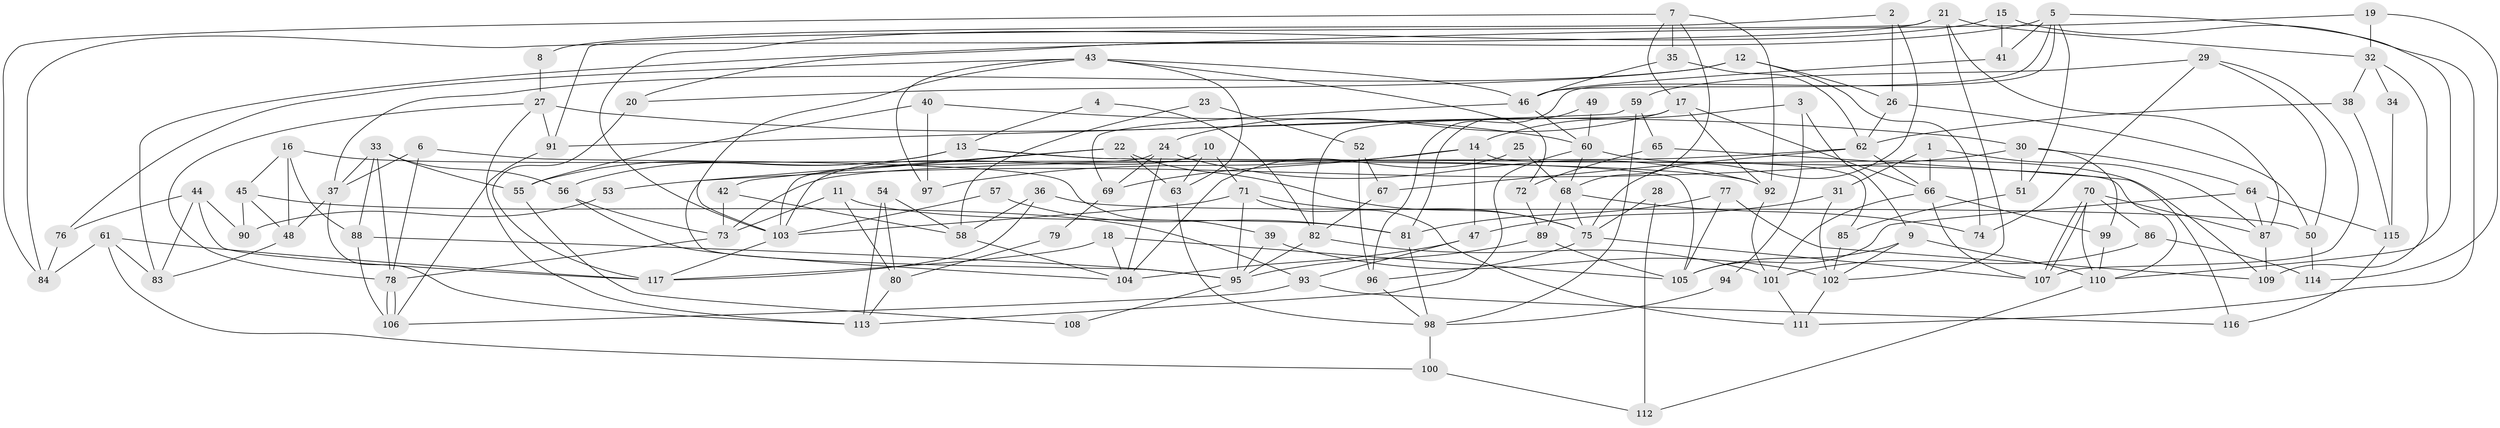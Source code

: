 // coarse degree distribution, {6: 0.1232876712328767, 3: 0.2465753424657534, 2: 0.0410958904109589, 7: 0.1232876712328767, 4: 0.1506849315068493, 8: 0.0958904109589041, 5: 0.1917808219178082, 10: 0.0136986301369863, 9: 0.0136986301369863}
// Generated by graph-tools (version 1.1) at 2025/24/03/03/25 07:24:01]
// undirected, 117 vertices, 234 edges
graph export_dot {
graph [start="1"]
  node [color=gray90,style=filled];
  1;
  2;
  3;
  4;
  5;
  6;
  7;
  8;
  9;
  10;
  11;
  12;
  13;
  14;
  15;
  16;
  17;
  18;
  19;
  20;
  21;
  22;
  23;
  24;
  25;
  26;
  27;
  28;
  29;
  30;
  31;
  32;
  33;
  34;
  35;
  36;
  37;
  38;
  39;
  40;
  41;
  42;
  43;
  44;
  45;
  46;
  47;
  48;
  49;
  50;
  51;
  52;
  53;
  54;
  55;
  56;
  57;
  58;
  59;
  60;
  61;
  62;
  63;
  64;
  65;
  66;
  67;
  68;
  69;
  70;
  71;
  72;
  73;
  74;
  75;
  76;
  77;
  78;
  79;
  80;
  81;
  82;
  83;
  84;
  85;
  86;
  87;
  88;
  89;
  90;
  91;
  92;
  93;
  94;
  95;
  96;
  97;
  98;
  99;
  100;
  101;
  102;
  103;
  104;
  105;
  106;
  107;
  108;
  109;
  110;
  111;
  112;
  113;
  114;
  115;
  116;
  117;
  1 -- 87;
  1 -- 31;
  1 -- 66;
  2 -- 26;
  2 -- 75;
  2 -- 8;
  3 -- 9;
  3 -- 14;
  3 -- 94;
  4 -- 82;
  4 -- 13;
  5 -- 41;
  5 -- 96;
  5 -- 20;
  5 -- 46;
  5 -- 51;
  5 -- 110;
  6 -- 78;
  6 -- 37;
  6 -- 39;
  7 -- 68;
  7 -- 17;
  7 -- 35;
  7 -- 84;
  7 -- 92;
  8 -- 27;
  9 -- 102;
  9 -- 110;
  9 -- 105;
  10 -- 103;
  10 -- 63;
  10 -- 71;
  11 -- 73;
  11 -- 81;
  11 -- 80;
  12 -- 26;
  12 -- 37;
  12 -- 20;
  12 -- 74;
  13 -- 55;
  13 -- 105;
  13 -- 56;
  13 -- 110;
  14 -- 85;
  14 -- 69;
  14 -- 47;
  14 -- 97;
  15 -- 103;
  15 -- 111;
  15 -- 41;
  16 -- 88;
  16 -- 45;
  16 -- 48;
  16 -- 92;
  17 -- 66;
  17 -- 92;
  17 -- 24;
  17 -- 82;
  18 -- 105;
  18 -- 117;
  18 -- 104;
  19 -- 83;
  19 -- 114;
  19 -- 32;
  20 -- 117;
  21 -- 84;
  21 -- 87;
  21 -- 32;
  21 -- 91;
  21 -- 102;
  22 -- 75;
  22 -- 95;
  22 -- 42;
  22 -- 63;
  23 -- 52;
  23 -- 58;
  24 -- 92;
  24 -- 69;
  24 -- 103;
  24 -- 104;
  25 -- 68;
  25 -- 104;
  26 -- 62;
  26 -- 50;
  27 -- 78;
  27 -- 113;
  27 -- 30;
  27 -- 91;
  28 -- 75;
  28 -- 112;
  29 -- 74;
  29 -- 107;
  29 -- 50;
  29 -- 59;
  30 -- 99;
  30 -- 51;
  30 -- 53;
  30 -- 64;
  31 -- 102;
  31 -- 47;
  32 -- 34;
  32 -- 38;
  32 -- 109;
  33 -- 56;
  33 -- 78;
  33 -- 37;
  33 -- 55;
  33 -- 88;
  34 -- 115;
  35 -- 46;
  35 -- 62;
  36 -- 58;
  36 -- 117;
  36 -- 50;
  37 -- 113;
  37 -- 48;
  38 -- 62;
  38 -- 115;
  39 -- 95;
  39 -- 102;
  40 -- 60;
  40 -- 97;
  40 -- 55;
  41 -- 46;
  42 -- 73;
  42 -- 58;
  43 -- 46;
  43 -- 103;
  43 -- 63;
  43 -- 72;
  43 -- 76;
  43 -- 97;
  44 -- 117;
  44 -- 76;
  44 -- 83;
  44 -- 90;
  45 -- 48;
  45 -- 93;
  45 -- 90;
  46 -- 60;
  46 -- 69;
  47 -- 104;
  47 -- 93;
  48 -- 83;
  49 -- 60;
  49 -- 81;
  50 -- 114;
  51 -- 85;
  52 -- 67;
  52 -- 96;
  53 -- 90;
  54 -- 80;
  54 -- 58;
  54 -- 113;
  55 -- 108;
  56 -- 104;
  56 -- 73;
  57 -- 81;
  57 -- 103;
  58 -- 104;
  59 -- 91;
  59 -- 65;
  59 -- 98;
  60 -- 68;
  60 -- 109;
  60 -- 113;
  61 -- 117;
  61 -- 83;
  61 -- 84;
  61 -- 100;
  62 -- 66;
  62 -- 67;
  62 -- 73;
  63 -- 98;
  64 -- 115;
  64 -- 87;
  64 -- 105;
  65 -- 72;
  65 -- 116;
  66 -- 101;
  66 -- 99;
  66 -- 107;
  67 -- 82;
  68 -- 89;
  68 -- 75;
  68 -- 74;
  69 -- 79;
  70 -- 110;
  70 -- 107;
  70 -- 107;
  70 -- 86;
  70 -- 87;
  71 -- 111;
  71 -- 75;
  71 -- 95;
  71 -- 103;
  72 -- 89;
  73 -- 78;
  75 -- 107;
  75 -- 96;
  76 -- 84;
  77 -- 105;
  77 -- 109;
  77 -- 81;
  78 -- 106;
  78 -- 106;
  79 -- 80;
  80 -- 113;
  81 -- 98;
  82 -- 95;
  82 -- 101;
  85 -- 102;
  86 -- 101;
  86 -- 114;
  87 -- 109;
  88 -- 106;
  88 -- 95;
  89 -- 105;
  89 -- 95;
  91 -- 106;
  92 -- 101;
  93 -- 106;
  93 -- 116;
  94 -- 98;
  95 -- 108;
  96 -- 98;
  98 -- 100;
  99 -- 110;
  100 -- 112;
  101 -- 111;
  102 -- 111;
  103 -- 117;
  110 -- 112;
  115 -- 116;
}

